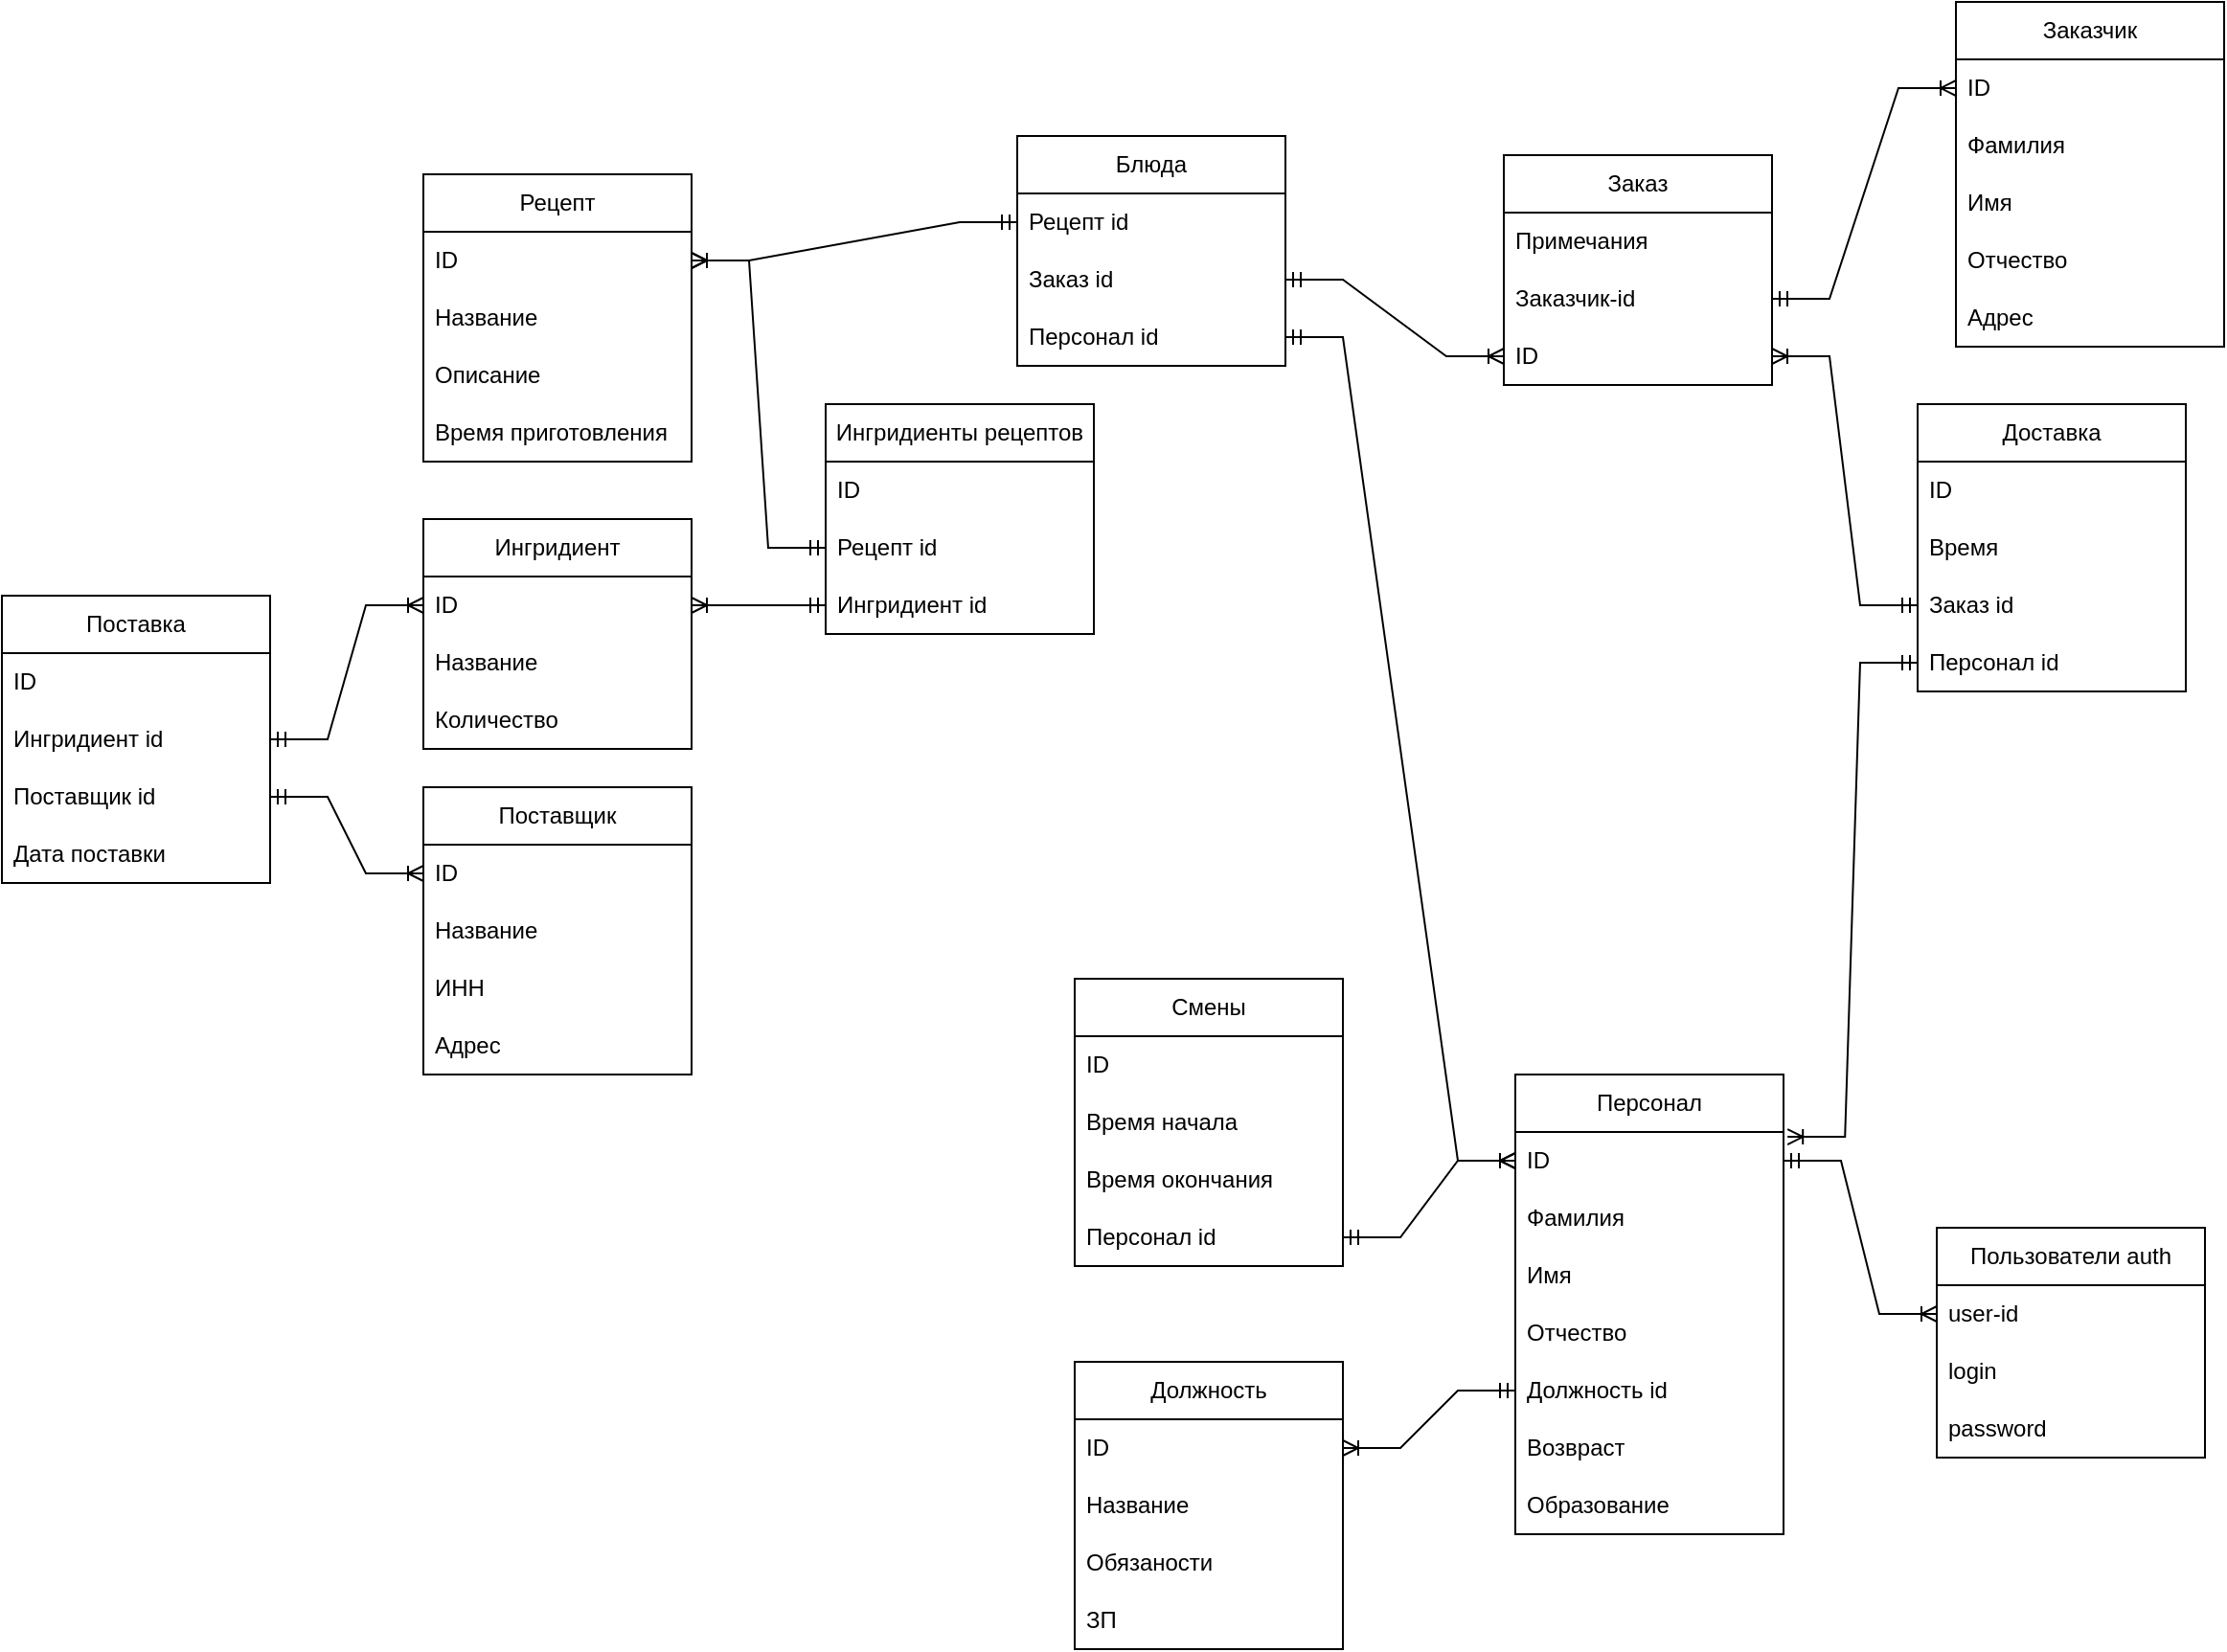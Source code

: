 <mxfile version="22.1.2" type="device">
  <diagram name="Страница — 1" id="I2LCeAQNaRZ-hfuL1vtr">
    <mxGraphModel dx="2327" dy="2068" grid="1" gridSize="10" guides="1" tooltips="1" connect="1" arrows="1" fold="1" page="1" pageScale="1" pageWidth="827" pageHeight="1169" math="0" shadow="0">
      <root>
        <mxCell id="0" />
        <mxCell id="1" parent="0" />
        <mxCell id="m6Qc-kZMCuO_sJX8oTDN-1" value="Заказ" style="swimlane;fontStyle=0;childLayout=stackLayout;horizontal=1;startSize=30;horizontalStack=0;resizeParent=1;resizeParentMax=0;resizeLast=0;collapsible=1;marginBottom=0;whiteSpace=wrap;html=1;" parent="1" vertex="1">
          <mxGeometry x="344" y="50" width="140" height="120" as="geometry" />
        </mxCell>
        <mxCell id="m6Qc-kZMCuO_sJX8oTDN-4" value="Примечания" style="text;strokeColor=none;fillColor=none;align=left;verticalAlign=middle;spacingLeft=4;spacingRight=4;overflow=hidden;points=[[0,0.5],[1,0.5]];portConstraint=eastwest;rotatable=0;whiteSpace=wrap;html=1;" parent="m6Qc-kZMCuO_sJX8oTDN-1" vertex="1">
          <mxGeometry y="30" width="140" height="30" as="geometry" />
        </mxCell>
        <mxCell id="LvUm1b1ECQ1fgXtS6db4-24" value="Заказчик-id" style="text;strokeColor=none;fillColor=none;align=left;verticalAlign=middle;spacingLeft=4;spacingRight=4;overflow=hidden;points=[[0,0.5],[1,0.5]];portConstraint=eastwest;rotatable=0;whiteSpace=wrap;html=1;" vertex="1" parent="m6Qc-kZMCuO_sJX8oTDN-1">
          <mxGeometry y="60" width="140" height="30" as="geometry" />
        </mxCell>
        <mxCell id="m6Qc-kZMCuO_sJX8oTDN-2" value="ID" style="text;strokeColor=none;fillColor=none;align=left;verticalAlign=middle;spacingLeft=4;spacingRight=4;overflow=hidden;points=[[0,0.5],[1,0.5]];portConstraint=eastwest;rotatable=0;whiteSpace=wrap;html=1;" parent="m6Qc-kZMCuO_sJX8oTDN-1" vertex="1">
          <mxGeometry y="90" width="140" height="30" as="geometry" />
        </mxCell>
        <mxCell id="m6Qc-kZMCuO_sJX8oTDN-17" value="Поставщик" style="swimlane;fontStyle=0;childLayout=stackLayout;horizontal=1;startSize=30;horizontalStack=0;resizeParent=1;resizeParentMax=0;resizeLast=0;collapsible=1;marginBottom=0;whiteSpace=wrap;html=1;" parent="1" vertex="1">
          <mxGeometry x="-220" y="380" width="140" height="150" as="geometry" />
        </mxCell>
        <mxCell id="m6Qc-kZMCuO_sJX8oTDN-18" value="ID" style="text;strokeColor=none;fillColor=none;align=left;verticalAlign=middle;spacingLeft=4;spacingRight=4;overflow=hidden;points=[[0,0.5],[1,0.5]];portConstraint=eastwest;rotatable=0;whiteSpace=wrap;html=1;" parent="m6Qc-kZMCuO_sJX8oTDN-17" vertex="1">
          <mxGeometry y="30" width="140" height="30" as="geometry" />
        </mxCell>
        <mxCell id="m6Qc-kZMCuO_sJX8oTDN-19" value="Название" style="text;strokeColor=none;fillColor=none;align=left;verticalAlign=middle;spacingLeft=4;spacingRight=4;overflow=hidden;points=[[0,0.5],[1,0.5]];portConstraint=eastwest;rotatable=0;whiteSpace=wrap;html=1;" parent="m6Qc-kZMCuO_sJX8oTDN-17" vertex="1">
          <mxGeometry y="60" width="140" height="30" as="geometry" />
        </mxCell>
        <mxCell id="m6Qc-kZMCuO_sJX8oTDN-20" value="ИНН" style="text;strokeColor=none;fillColor=none;align=left;verticalAlign=middle;spacingLeft=4;spacingRight=4;overflow=hidden;points=[[0,0.5],[1,0.5]];portConstraint=eastwest;rotatable=0;whiteSpace=wrap;html=1;" parent="m6Qc-kZMCuO_sJX8oTDN-17" vertex="1">
          <mxGeometry y="90" width="140" height="30" as="geometry" />
        </mxCell>
        <mxCell id="LvUm1b1ECQ1fgXtS6db4-13" value="Адрес" style="text;strokeColor=none;fillColor=none;align=left;verticalAlign=middle;spacingLeft=4;spacingRight=4;overflow=hidden;points=[[0,0.5],[1,0.5]];portConstraint=eastwest;rotatable=0;whiteSpace=wrap;html=1;" vertex="1" parent="m6Qc-kZMCuO_sJX8oTDN-17">
          <mxGeometry y="120" width="140" height="30" as="geometry" />
        </mxCell>
        <mxCell id="m6Qc-kZMCuO_sJX8oTDN-21" value="Рецепт" style="swimlane;fontStyle=0;childLayout=stackLayout;horizontal=1;startSize=30;horizontalStack=0;resizeParent=1;resizeParentMax=0;resizeLast=0;collapsible=1;marginBottom=0;whiteSpace=wrap;html=1;" parent="1" vertex="1">
          <mxGeometry x="-220" y="60" width="140" height="150" as="geometry" />
        </mxCell>
        <mxCell id="m6Qc-kZMCuO_sJX8oTDN-22" value="ID" style="text;strokeColor=none;fillColor=none;align=left;verticalAlign=middle;spacingLeft=4;spacingRight=4;overflow=hidden;points=[[0,0.5],[1,0.5]];portConstraint=eastwest;rotatable=0;whiteSpace=wrap;html=1;" parent="m6Qc-kZMCuO_sJX8oTDN-21" vertex="1">
          <mxGeometry y="30" width="140" height="30" as="geometry" />
        </mxCell>
        <mxCell id="m6Qc-kZMCuO_sJX8oTDN-23" value="Название" style="text;strokeColor=none;fillColor=none;align=left;verticalAlign=middle;spacingLeft=4;spacingRight=4;overflow=hidden;points=[[0,0.5],[1,0.5]];portConstraint=eastwest;rotatable=0;whiteSpace=wrap;html=1;" parent="m6Qc-kZMCuO_sJX8oTDN-21" vertex="1">
          <mxGeometry y="60" width="140" height="30" as="geometry" />
        </mxCell>
        <mxCell id="m6Qc-kZMCuO_sJX8oTDN-24" value="Описание" style="text;strokeColor=none;fillColor=none;align=left;verticalAlign=middle;spacingLeft=4;spacingRight=4;overflow=hidden;points=[[0,0.5],[1,0.5]];portConstraint=eastwest;rotatable=0;whiteSpace=wrap;html=1;" parent="m6Qc-kZMCuO_sJX8oTDN-21" vertex="1">
          <mxGeometry y="90" width="140" height="30" as="geometry" />
        </mxCell>
        <mxCell id="LvUm1b1ECQ1fgXtS6db4-38" value="Время приготовления" style="text;strokeColor=none;fillColor=none;align=left;verticalAlign=middle;spacingLeft=4;spacingRight=4;overflow=hidden;points=[[0,0.5],[1,0.5]];portConstraint=eastwest;rotatable=0;whiteSpace=wrap;html=1;" vertex="1" parent="m6Qc-kZMCuO_sJX8oTDN-21">
          <mxGeometry y="120" width="140" height="30" as="geometry" />
        </mxCell>
        <mxCell id="m6Qc-kZMCuO_sJX8oTDN-25" value="Ингридиент" style="swimlane;fontStyle=0;childLayout=stackLayout;horizontal=1;startSize=30;horizontalStack=0;resizeParent=1;resizeParentMax=0;resizeLast=0;collapsible=1;marginBottom=0;whiteSpace=wrap;html=1;" parent="1" vertex="1">
          <mxGeometry x="-220" y="240" width="140" height="120" as="geometry" />
        </mxCell>
        <mxCell id="m6Qc-kZMCuO_sJX8oTDN-26" value="ID" style="text;strokeColor=none;fillColor=none;align=left;verticalAlign=middle;spacingLeft=4;spacingRight=4;overflow=hidden;points=[[0,0.5],[1,0.5]];portConstraint=eastwest;rotatable=0;whiteSpace=wrap;html=1;" parent="m6Qc-kZMCuO_sJX8oTDN-25" vertex="1">
          <mxGeometry y="30" width="140" height="30" as="geometry" />
        </mxCell>
        <mxCell id="m6Qc-kZMCuO_sJX8oTDN-27" value="Название" style="text;strokeColor=none;fillColor=none;align=left;verticalAlign=middle;spacingLeft=4;spacingRight=4;overflow=hidden;points=[[0,0.5],[1,0.5]];portConstraint=eastwest;rotatable=0;whiteSpace=wrap;html=1;" parent="m6Qc-kZMCuO_sJX8oTDN-25" vertex="1">
          <mxGeometry y="60" width="140" height="30" as="geometry" />
        </mxCell>
        <mxCell id="LvUm1b1ECQ1fgXtS6db4-21" value="Количество" style="text;strokeColor=none;fillColor=none;align=left;verticalAlign=middle;spacingLeft=4;spacingRight=4;overflow=hidden;points=[[0,0.5],[1,0.5]];portConstraint=eastwest;rotatable=0;whiteSpace=wrap;html=1;" vertex="1" parent="m6Qc-kZMCuO_sJX8oTDN-25">
          <mxGeometry y="90" width="140" height="30" as="geometry" />
        </mxCell>
        <mxCell id="m6Qc-kZMCuO_sJX8oTDN-29" value="Доставка" style="swimlane;fontStyle=0;childLayout=stackLayout;horizontal=1;startSize=30;horizontalStack=0;resizeParent=1;resizeParentMax=0;resizeLast=0;collapsible=1;marginBottom=0;whiteSpace=wrap;html=1;" parent="1" vertex="1">
          <mxGeometry x="560" y="180" width="140" height="150" as="geometry" />
        </mxCell>
        <mxCell id="m6Qc-kZMCuO_sJX8oTDN-30" value="ID" style="text;strokeColor=none;fillColor=none;align=left;verticalAlign=middle;spacingLeft=4;spacingRight=4;overflow=hidden;points=[[0,0.5],[1,0.5]];portConstraint=eastwest;rotatable=0;whiteSpace=wrap;html=1;" parent="m6Qc-kZMCuO_sJX8oTDN-29" vertex="1">
          <mxGeometry y="30" width="140" height="30" as="geometry" />
        </mxCell>
        <mxCell id="m6Qc-kZMCuO_sJX8oTDN-31" value="Время" style="text;strokeColor=none;fillColor=none;align=left;verticalAlign=middle;spacingLeft=4;spacingRight=4;overflow=hidden;points=[[0,0.5],[1,0.5]];portConstraint=eastwest;rotatable=0;whiteSpace=wrap;html=1;" parent="m6Qc-kZMCuO_sJX8oTDN-29" vertex="1">
          <mxGeometry y="60" width="140" height="30" as="geometry" />
        </mxCell>
        <mxCell id="LvUm1b1ECQ1fgXtS6db4-31" value="Заказ id" style="text;strokeColor=none;fillColor=none;align=left;verticalAlign=middle;spacingLeft=4;spacingRight=4;overflow=hidden;points=[[0,0.5],[1,0.5]];portConstraint=eastwest;rotatable=0;whiteSpace=wrap;html=1;" vertex="1" parent="m6Qc-kZMCuO_sJX8oTDN-29">
          <mxGeometry y="90" width="140" height="30" as="geometry" />
        </mxCell>
        <mxCell id="LvUm1b1ECQ1fgXtS6db4-71" value="Персонал id" style="text;strokeColor=none;fillColor=none;align=left;verticalAlign=middle;spacingLeft=4;spacingRight=4;overflow=hidden;points=[[0,0.5],[1,0.5]];portConstraint=eastwest;rotatable=0;whiteSpace=wrap;html=1;" vertex="1" parent="m6Qc-kZMCuO_sJX8oTDN-29">
          <mxGeometry y="120" width="140" height="30" as="geometry" />
        </mxCell>
        <mxCell id="LvUm1b1ECQ1fgXtS6db4-1" value="Заказчик" style="swimlane;fontStyle=0;childLayout=stackLayout;horizontal=1;startSize=30;horizontalStack=0;resizeParent=1;resizeParentMax=0;resizeLast=0;collapsible=1;marginBottom=0;whiteSpace=wrap;html=1;" vertex="1" parent="1">
          <mxGeometry x="580" y="-30" width="140" height="180" as="geometry" />
        </mxCell>
        <mxCell id="LvUm1b1ECQ1fgXtS6db4-2" value="ID" style="text;strokeColor=none;fillColor=none;align=left;verticalAlign=middle;spacingLeft=4;spacingRight=4;overflow=hidden;points=[[0,0.5],[1,0.5]];portConstraint=eastwest;rotatable=0;whiteSpace=wrap;html=1;" vertex="1" parent="LvUm1b1ECQ1fgXtS6db4-1">
          <mxGeometry y="30" width="140" height="30" as="geometry" />
        </mxCell>
        <mxCell id="LvUm1b1ECQ1fgXtS6db4-3" value="Фамилия" style="text;strokeColor=none;fillColor=none;align=left;verticalAlign=middle;spacingLeft=4;spacingRight=4;overflow=hidden;points=[[0,0.5],[1,0.5]];portConstraint=eastwest;rotatable=0;whiteSpace=wrap;html=1;" vertex="1" parent="LvUm1b1ECQ1fgXtS6db4-1">
          <mxGeometry y="60" width="140" height="30" as="geometry" />
        </mxCell>
        <mxCell id="LvUm1b1ECQ1fgXtS6db4-4" value="Имя" style="text;strokeColor=none;fillColor=none;align=left;verticalAlign=middle;spacingLeft=4;spacingRight=4;overflow=hidden;points=[[0,0.5],[1,0.5]];portConstraint=eastwest;rotatable=0;whiteSpace=wrap;html=1;" vertex="1" parent="LvUm1b1ECQ1fgXtS6db4-1">
          <mxGeometry y="90" width="140" height="30" as="geometry" />
        </mxCell>
        <mxCell id="LvUm1b1ECQ1fgXtS6db4-5" value="Отчество" style="text;strokeColor=none;fillColor=none;align=left;verticalAlign=middle;spacingLeft=4;spacingRight=4;overflow=hidden;points=[[0,0.5],[1,0.5]];portConstraint=eastwest;rotatable=0;whiteSpace=wrap;html=1;" vertex="1" parent="LvUm1b1ECQ1fgXtS6db4-1">
          <mxGeometry y="120" width="140" height="30" as="geometry" />
        </mxCell>
        <mxCell id="LvUm1b1ECQ1fgXtS6db4-6" value="Адрес" style="text;strokeColor=none;fillColor=none;align=left;verticalAlign=middle;spacingLeft=4;spacingRight=4;overflow=hidden;points=[[0,0.5],[1,0.5]];portConstraint=eastwest;rotatable=0;whiteSpace=wrap;html=1;" vertex="1" parent="LvUm1b1ECQ1fgXtS6db4-1">
          <mxGeometry y="150" width="140" height="30" as="geometry" />
        </mxCell>
        <mxCell id="LvUm1b1ECQ1fgXtS6db4-47" value="Блюда" style="swimlane;fontStyle=0;childLayout=stackLayout;horizontal=1;startSize=30;horizontalStack=0;resizeParent=1;resizeParentMax=0;resizeLast=0;collapsible=1;marginBottom=0;whiteSpace=wrap;html=1;" vertex="1" parent="1">
          <mxGeometry x="90" y="40" width="140" height="120" as="geometry" />
        </mxCell>
        <mxCell id="LvUm1b1ECQ1fgXtS6db4-48" value="Рецепт id" style="text;strokeColor=none;fillColor=none;align=left;verticalAlign=middle;spacingLeft=4;spacingRight=4;overflow=hidden;points=[[0,0.5],[1,0.5]];portConstraint=eastwest;rotatable=0;whiteSpace=wrap;html=1;" vertex="1" parent="LvUm1b1ECQ1fgXtS6db4-47">
          <mxGeometry y="30" width="140" height="30" as="geometry" />
        </mxCell>
        <mxCell id="LvUm1b1ECQ1fgXtS6db4-49" value="Заказ id" style="text;strokeColor=none;fillColor=none;align=left;verticalAlign=middle;spacingLeft=4;spacingRight=4;overflow=hidden;points=[[0,0.5],[1,0.5]];portConstraint=eastwest;rotatable=0;whiteSpace=wrap;html=1;" vertex="1" parent="LvUm1b1ECQ1fgXtS6db4-47">
          <mxGeometry y="60" width="140" height="30" as="geometry" />
        </mxCell>
        <mxCell id="LvUm1b1ECQ1fgXtS6db4-51" value="Персонал id" style="text;strokeColor=none;fillColor=none;align=left;verticalAlign=middle;spacingLeft=4;spacingRight=4;overflow=hidden;points=[[0,0.5],[1,0.5]];portConstraint=eastwest;rotatable=0;whiteSpace=wrap;html=1;" vertex="1" parent="LvUm1b1ECQ1fgXtS6db4-47">
          <mxGeometry y="90" width="140" height="30" as="geometry" />
        </mxCell>
        <mxCell id="LvUm1b1ECQ1fgXtS6db4-52" value="Поставка" style="swimlane;fontStyle=0;childLayout=stackLayout;horizontal=1;startSize=30;horizontalStack=0;resizeParent=1;resizeParentMax=0;resizeLast=0;collapsible=1;marginBottom=0;whiteSpace=wrap;html=1;" vertex="1" parent="1">
          <mxGeometry x="-440" y="280" width="140" height="150" as="geometry" />
        </mxCell>
        <mxCell id="LvUm1b1ECQ1fgXtS6db4-53" value="ID" style="text;strokeColor=none;fillColor=none;align=left;verticalAlign=middle;spacingLeft=4;spacingRight=4;overflow=hidden;points=[[0,0.5],[1,0.5]];portConstraint=eastwest;rotatable=0;whiteSpace=wrap;html=1;" vertex="1" parent="LvUm1b1ECQ1fgXtS6db4-52">
          <mxGeometry y="30" width="140" height="30" as="geometry" />
        </mxCell>
        <mxCell id="LvUm1b1ECQ1fgXtS6db4-55" value="Ингридиент id" style="text;strokeColor=none;fillColor=none;align=left;verticalAlign=middle;spacingLeft=4;spacingRight=4;overflow=hidden;points=[[0,0.5],[1,0.5]];portConstraint=eastwest;rotatable=0;whiteSpace=wrap;html=1;" vertex="1" parent="LvUm1b1ECQ1fgXtS6db4-52">
          <mxGeometry y="60" width="140" height="30" as="geometry" />
        </mxCell>
        <mxCell id="LvUm1b1ECQ1fgXtS6db4-54" value="Поставщик id" style="text;strokeColor=none;fillColor=none;align=left;verticalAlign=middle;spacingLeft=4;spacingRight=4;overflow=hidden;points=[[0,0.5],[1,0.5]];portConstraint=eastwest;rotatable=0;whiteSpace=wrap;html=1;" vertex="1" parent="LvUm1b1ECQ1fgXtS6db4-52">
          <mxGeometry y="90" width="140" height="30" as="geometry" />
        </mxCell>
        <mxCell id="LvUm1b1ECQ1fgXtS6db4-56" value="Дата поставки" style="text;strokeColor=none;fillColor=none;align=left;verticalAlign=middle;spacingLeft=4;spacingRight=4;overflow=hidden;points=[[0,0.5],[1,0.5]];portConstraint=eastwest;rotatable=0;whiteSpace=wrap;html=1;" vertex="1" parent="LvUm1b1ECQ1fgXtS6db4-52">
          <mxGeometry y="120" width="140" height="30" as="geometry" />
        </mxCell>
        <mxCell id="LvUm1b1ECQ1fgXtS6db4-57" value="Ингридиенты рецептов" style="swimlane;fontStyle=0;childLayout=stackLayout;horizontal=1;startSize=30;horizontalStack=0;resizeParent=1;resizeParentMax=0;resizeLast=0;collapsible=1;marginBottom=0;whiteSpace=wrap;html=1;" vertex="1" parent="1">
          <mxGeometry x="-10" y="180" width="140" height="120" as="geometry" />
        </mxCell>
        <mxCell id="LvUm1b1ECQ1fgXtS6db4-58" value="ID" style="text;strokeColor=none;fillColor=none;align=left;verticalAlign=middle;spacingLeft=4;spacingRight=4;overflow=hidden;points=[[0,0.5],[1,0.5]];portConstraint=eastwest;rotatable=0;whiteSpace=wrap;html=1;" vertex="1" parent="LvUm1b1ECQ1fgXtS6db4-57">
          <mxGeometry y="30" width="140" height="30" as="geometry" />
        </mxCell>
        <mxCell id="LvUm1b1ECQ1fgXtS6db4-61" value="Рецепт id" style="text;strokeColor=none;fillColor=none;align=left;verticalAlign=middle;spacingLeft=4;spacingRight=4;overflow=hidden;points=[[0,0.5],[1,0.5]];portConstraint=eastwest;rotatable=0;whiteSpace=wrap;html=1;" vertex="1" parent="LvUm1b1ECQ1fgXtS6db4-57">
          <mxGeometry y="60" width="140" height="30" as="geometry" />
        </mxCell>
        <mxCell id="LvUm1b1ECQ1fgXtS6db4-59" value="Ингридиент id" style="text;strokeColor=none;fillColor=none;align=left;verticalAlign=middle;spacingLeft=4;spacingRight=4;overflow=hidden;points=[[0,0.5],[1,0.5]];portConstraint=eastwest;rotatable=0;whiteSpace=wrap;html=1;" vertex="1" parent="LvUm1b1ECQ1fgXtS6db4-57">
          <mxGeometry y="90" width="140" height="30" as="geometry" />
        </mxCell>
        <mxCell id="LvUm1b1ECQ1fgXtS6db4-67" value="" style="group" vertex="1" connectable="0" parent="1">
          <mxGeometry x="120" y="480" width="570" height="350" as="geometry" />
        </mxCell>
        <mxCell id="m6Qc-kZMCuO_sJX8oTDN-5" value="Персонал" style="swimlane;fontStyle=0;childLayout=stackLayout;horizontal=1;startSize=30;horizontalStack=0;resizeParent=1;resizeParentMax=0;resizeLast=0;collapsible=1;marginBottom=0;whiteSpace=wrap;html=1;" parent="LvUm1b1ECQ1fgXtS6db4-67" vertex="1">
          <mxGeometry x="230" y="50" width="140" height="240" as="geometry" />
        </mxCell>
        <mxCell id="m6Qc-kZMCuO_sJX8oTDN-6" value="ID" style="text;strokeColor=none;fillColor=none;align=left;verticalAlign=middle;spacingLeft=4;spacingRight=4;overflow=hidden;points=[[0,0.5],[1,0.5]];portConstraint=eastwest;rotatable=0;whiteSpace=wrap;html=1;" parent="m6Qc-kZMCuO_sJX8oTDN-5" vertex="1">
          <mxGeometry y="30" width="140" height="30" as="geometry" />
        </mxCell>
        <mxCell id="m6Qc-kZMCuO_sJX8oTDN-8" value="Фамилия" style="text;strokeColor=none;fillColor=none;align=left;verticalAlign=middle;spacingLeft=4;spacingRight=4;overflow=hidden;points=[[0,0.5],[1,0.5]];portConstraint=eastwest;rotatable=0;whiteSpace=wrap;html=1;" parent="m6Qc-kZMCuO_sJX8oTDN-5" vertex="1">
          <mxGeometry y="60" width="140" height="30" as="geometry" />
        </mxCell>
        <mxCell id="LvUm1b1ECQ1fgXtS6db4-14" value="Имя" style="text;strokeColor=none;fillColor=none;align=left;verticalAlign=middle;spacingLeft=4;spacingRight=4;overflow=hidden;points=[[0,0.5],[1,0.5]];portConstraint=eastwest;rotatable=0;whiteSpace=wrap;html=1;" vertex="1" parent="m6Qc-kZMCuO_sJX8oTDN-5">
          <mxGeometry y="90" width="140" height="30" as="geometry" />
        </mxCell>
        <mxCell id="LvUm1b1ECQ1fgXtS6db4-15" value="Отчество" style="text;strokeColor=none;fillColor=none;align=left;verticalAlign=middle;spacingLeft=4;spacingRight=4;overflow=hidden;points=[[0,0.5],[1,0.5]];portConstraint=eastwest;rotatable=0;whiteSpace=wrap;html=1;" vertex="1" parent="m6Qc-kZMCuO_sJX8oTDN-5">
          <mxGeometry y="120" width="140" height="30" as="geometry" />
        </mxCell>
        <mxCell id="LvUm1b1ECQ1fgXtS6db4-16" value="Должность id" style="text;strokeColor=none;fillColor=none;align=left;verticalAlign=middle;spacingLeft=4;spacingRight=4;overflow=hidden;points=[[0,0.5],[1,0.5]];portConstraint=eastwest;rotatable=0;whiteSpace=wrap;html=1;" vertex="1" parent="m6Qc-kZMCuO_sJX8oTDN-5">
          <mxGeometry y="150" width="140" height="30" as="geometry" />
        </mxCell>
        <mxCell id="LvUm1b1ECQ1fgXtS6db4-18" value="Возвраст" style="text;strokeColor=none;fillColor=none;align=left;verticalAlign=middle;spacingLeft=4;spacingRight=4;overflow=hidden;points=[[0,0.5],[1,0.5]];portConstraint=eastwest;rotatable=0;whiteSpace=wrap;html=1;" vertex="1" parent="m6Qc-kZMCuO_sJX8oTDN-5">
          <mxGeometry y="180" width="140" height="30" as="geometry" />
        </mxCell>
        <mxCell id="LvUm1b1ECQ1fgXtS6db4-19" value="Образование" style="text;strokeColor=none;fillColor=none;align=left;verticalAlign=middle;spacingLeft=4;spacingRight=4;overflow=hidden;points=[[0,0.5],[1,0.5]];portConstraint=eastwest;rotatable=0;whiteSpace=wrap;html=1;" vertex="1" parent="m6Qc-kZMCuO_sJX8oTDN-5">
          <mxGeometry y="210" width="140" height="30" as="geometry" />
        </mxCell>
        <mxCell id="m6Qc-kZMCuO_sJX8oTDN-9" value="Должность" style="swimlane;fontStyle=0;childLayout=stackLayout;horizontal=1;startSize=30;horizontalStack=0;resizeParent=1;resizeParentMax=0;resizeLast=0;collapsible=1;marginBottom=0;whiteSpace=wrap;html=1;" parent="LvUm1b1ECQ1fgXtS6db4-67" vertex="1">
          <mxGeometry y="200" width="140" height="150" as="geometry" />
        </mxCell>
        <mxCell id="m6Qc-kZMCuO_sJX8oTDN-10" value="ID" style="text;strokeColor=none;fillColor=none;align=left;verticalAlign=middle;spacingLeft=4;spacingRight=4;overflow=hidden;points=[[0,0.5],[1,0.5]];portConstraint=eastwest;rotatable=0;whiteSpace=wrap;html=1;" parent="m6Qc-kZMCuO_sJX8oTDN-9" vertex="1">
          <mxGeometry y="30" width="140" height="30" as="geometry" />
        </mxCell>
        <mxCell id="m6Qc-kZMCuO_sJX8oTDN-11" value="Название" style="text;strokeColor=none;fillColor=none;align=left;verticalAlign=middle;spacingLeft=4;spacingRight=4;overflow=hidden;points=[[0,0.5],[1,0.5]];portConstraint=eastwest;rotatable=0;whiteSpace=wrap;html=1;" parent="m6Qc-kZMCuO_sJX8oTDN-9" vertex="1">
          <mxGeometry y="60" width="140" height="30" as="geometry" />
        </mxCell>
        <mxCell id="m6Qc-kZMCuO_sJX8oTDN-12" value="Обязаности" style="text;strokeColor=none;fillColor=none;align=left;verticalAlign=middle;spacingLeft=4;spacingRight=4;overflow=hidden;points=[[0,0.5],[1,0.5]];portConstraint=eastwest;rotatable=0;whiteSpace=wrap;html=1;" parent="m6Qc-kZMCuO_sJX8oTDN-9" vertex="1">
          <mxGeometry y="90" width="140" height="30" as="geometry" />
        </mxCell>
        <mxCell id="LvUm1b1ECQ1fgXtS6db4-30" value="ЗП" style="text;strokeColor=none;fillColor=none;align=left;verticalAlign=middle;spacingLeft=4;spacingRight=4;overflow=hidden;points=[[0,0.5],[1,0.5]];portConstraint=eastwest;rotatable=0;whiteSpace=wrap;html=1;" vertex="1" parent="m6Qc-kZMCuO_sJX8oTDN-9">
          <mxGeometry y="120" width="140" height="30" as="geometry" />
        </mxCell>
        <mxCell id="m6Qc-kZMCuO_sJX8oTDN-13" value="Смены" style="swimlane;fontStyle=0;childLayout=stackLayout;horizontal=1;startSize=30;horizontalStack=0;resizeParent=1;resizeParentMax=0;resizeLast=0;collapsible=1;marginBottom=0;whiteSpace=wrap;html=1;" parent="LvUm1b1ECQ1fgXtS6db4-67" vertex="1">
          <mxGeometry width="140" height="150" as="geometry" />
        </mxCell>
        <mxCell id="m6Qc-kZMCuO_sJX8oTDN-14" value="ID" style="text;strokeColor=none;fillColor=none;align=left;verticalAlign=middle;spacingLeft=4;spacingRight=4;overflow=hidden;points=[[0,0.5],[1,0.5]];portConstraint=eastwest;rotatable=0;whiteSpace=wrap;html=1;" parent="m6Qc-kZMCuO_sJX8oTDN-13" vertex="1">
          <mxGeometry y="30" width="140" height="30" as="geometry" />
        </mxCell>
        <mxCell id="m6Qc-kZMCuO_sJX8oTDN-15" value="Время начала" style="text;strokeColor=none;fillColor=none;align=left;verticalAlign=middle;spacingLeft=4;spacingRight=4;overflow=hidden;points=[[0,0.5],[1,0.5]];portConstraint=eastwest;rotatable=0;whiteSpace=wrap;html=1;" parent="m6Qc-kZMCuO_sJX8oTDN-13" vertex="1">
          <mxGeometry y="60" width="140" height="30" as="geometry" />
        </mxCell>
        <mxCell id="m6Qc-kZMCuO_sJX8oTDN-16" value="Время окончания" style="text;strokeColor=none;fillColor=none;align=left;verticalAlign=middle;spacingLeft=4;spacingRight=4;overflow=hidden;points=[[0,0.5],[1,0.5]];portConstraint=eastwest;rotatable=0;whiteSpace=wrap;html=1;" parent="m6Qc-kZMCuO_sJX8oTDN-13" vertex="1">
          <mxGeometry y="90" width="140" height="30" as="geometry" />
        </mxCell>
        <mxCell id="LvUm1b1ECQ1fgXtS6db4-64" value="Персонал id" style="text;strokeColor=none;fillColor=none;align=left;verticalAlign=middle;spacingLeft=4;spacingRight=4;overflow=hidden;points=[[0,0.5],[1,0.5]];portConstraint=eastwest;rotatable=0;whiteSpace=wrap;html=1;" vertex="1" parent="m6Qc-kZMCuO_sJX8oTDN-13">
          <mxGeometry y="120" width="140" height="30" as="geometry" />
        </mxCell>
        <mxCell id="LvUm1b1ECQ1fgXtS6db4-7" value="Пользователи auth" style="swimlane;fontStyle=0;childLayout=stackLayout;horizontal=1;startSize=30;horizontalStack=0;resizeParent=1;resizeParentMax=0;resizeLast=0;collapsible=1;marginBottom=0;whiteSpace=wrap;html=1;" vertex="1" parent="LvUm1b1ECQ1fgXtS6db4-67">
          <mxGeometry x="450" y="130" width="140" height="120" as="geometry" />
        </mxCell>
        <mxCell id="LvUm1b1ECQ1fgXtS6db4-9" value="user-id" style="text;strokeColor=none;fillColor=none;align=left;verticalAlign=middle;spacingLeft=4;spacingRight=4;overflow=hidden;points=[[0,0.5],[1,0.5]];portConstraint=eastwest;rotatable=0;whiteSpace=wrap;html=1;" vertex="1" parent="LvUm1b1ECQ1fgXtS6db4-7">
          <mxGeometry y="30" width="140" height="30" as="geometry" />
        </mxCell>
        <mxCell id="LvUm1b1ECQ1fgXtS6db4-10" value="login" style="text;strokeColor=none;fillColor=none;align=left;verticalAlign=middle;spacingLeft=4;spacingRight=4;overflow=hidden;points=[[0,0.5],[1,0.5]];portConstraint=eastwest;rotatable=0;whiteSpace=wrap;html=1;" vertex="1" parent="LvUm1b1ECQ1fgXtS6db4-7">
          <mxGeometry y="60" width="140" height="30" as="geometry" />
        </mxCell>
        <mxCell id="LvUm1b1ECQ1fgXtS6db4-11" value="password" style="text;strokeColor=none;fillColor=none;align=left;verticalAlign=middle;spacingLeft=4;spacingRight=4;overflow=hidden;points=[[0,0.5],[1,0.5]];portConstraint=eastwest;rotatable=0;whiteSpace=wrap;html=1;" vertex="1" parent="LvUm1b1ECQ1fgXtS6db4-7">
          <mxGeometry y="90" width="140" height="30" as="geometry" />
        </mxCell>
        <mxCell id="LvUm1b1ECQ1fgXtS6db4-62" value="" style="edgeStyle=entityRelationEdgeStyle;fontSize=12;html=1;endArrow=ERoneToMany;startArrow=ERmandOne;rounded=0;entryX=0;entryY=0.5;entryDx=0;entryDy=0;exitX=1;exitY=0.5;exitDx=0;exitDy=0;" edge="1" parent="LvUm1b1ECQ1fgXtS6db4-67" source="m6Qc-kZMCuO_sJX8oTDN-6" target="LvUm1b1ECQ1fgXtS6db4-9">
          <mxGeometry width="100" height="100" relative="1" as="geometry">
            <mxPoint x="210" y="-40" as="sourcePoint" />
            <mxPoint x="310" y="-140" as="targetPoint" />
          </mxGeometry>
        </mxCell>
        <mxCell id="LvUm1b1ECQ1fgXtS6db4-63" value="" style="edgeStyle=entityRelationEdgeStyle;fontSize=12;html=1;endArrow=ERoneToMany;startArrow=ERmandOne;rounded=0;exitX=0;exitY=0.5;exitDx=0;exitDy=0;entryX=1;entryY=0.5;entryDx=0;entryDy=0;" edge="1" parent="LvUm1b1ECQ1fgXtS6db4-67" source="LvUm1b1ECQ1fgXtS6db4-16" target="m6Qc-kZMCuO_sJX8oTDN-10">
          <mxGeometry width="100" height="100" relative="1" as="geometry">
            <mxPoint x="290" y="140" as="sourcePoint" />
            <mxPoint x="390" y="40" as="targetPoint" />
          </mxGeometry>
        </mxCell>
        <mxCell id="LvUm1b1ECQ1fgXtS6db4-65" value="" style="edgeStyle=entityRelationEdgeStyle;fontSize=12;html=1;endArrow=ERoneToMany;startArrow=ERmandOne;rounded=0;entryX=0;entryY=0.5;entryDx=0;entryDy=0;exitX=1;exitY=0.5;exitDx=0;exitDy=0;" edge="1" parent="LvUm1b1ECQ1fgXtS6db4-67" source="LvUm1b1ECQ1fgXtS6db4-64" target="m6Qc-kZMCuO_sJX8oTDN-6">
          <mxGeometry width="100" height="100" relative="1" as="geometry">
            <mxPoint x="290" y="140" as="sourcePoint" />
            <mxPoint x="390" y="40" as="targetPoint" />
          </mxGeometry>
        </mxCell>
        <mxCell id="LvUm1b1ECQ1fgXtS6db4-68" value="" style="edgeStyle=entityRelationEdgeStyle;fontSize=12;html=1;endArrow=ERoneToMany;startArrow=ERmandOne;rounded=0;entryX=0;entryY=0.5;entryDx=0;entryDy=0;exitX=1;exitY=0.5;exitDx=0;exitDy=0;" edge="1" parent="1" source="LvUm1b1ECQ1fgXtS6db4-24" target="LvUm1b1ECQ1fgXtS6db4-2">
          <mxGeometry width="100" height="100" relative="1" as="geometry">
            <mxPoint x="450" y="415" as="sourcePoint" />
            <mxPoint x="560" y="245" as="targetPoint" />
          </mxGeometry>
        </mxCell>
        <mxCell id="LvUm1b1ECQ1fgXtS6db4-70" value="" style="edgeStyle=entityRelationEdgeStyle;fontSize=12;html=1;endArrow=ERoneToMany;startArrow=ERmandOne;rounded=0;exitX=0;exitY=0.5;exitDx=0;exitDy=0;entryX=1;entryY=0.5;entryDx=0;entryDy=0;" edge="1" parent="1" source="LvUm1b1ECQ1fgXtS6db4-31" target="m6Qc-kZMCuO_sJX8oTDN-2">
          <mxGeometry width="100" height="100" relative="1" as="geometry">
            <mxPoint x="510" y="465" as="sourcePoint" />
            <mxPoint x="630" y="305" as="targetPoint" />
          </mxGeometry>
        </mxCell>
        <mxCell id="LvUm1b1ECQ1fgXtS6db4-72" value="" style="edgeStyle=entityRelationEdgeStyle;fontSize=12;html=1;endArrow=ERoneToMany;startArrow=ERmandOne;rounded=0;exitX=1;exitY=0.5;exitDx=0;exitDy=0;entryX=0;entryY=0.5;entryDx=0;entryDy=0;" edge="1" parent="1" source="LvUm1b1ECQ1fgXtS6db4-54" target="m6Qc-kZMCuO_sJX8oTDN-18">
          <mxGeometry width="100" height="100" relative="1" as="geometry">
            <mxPoint x="180" y="330" as="sourcePoint" />
            <mxPoint x="140" y="300" as="targetPoint" />
          </mxGeometry>
        </mxCell>
        <mxCell id="LvUm1b1ECQ1fgXtS6db4-73" value="" style="edgeStyle=entityRelationEdgeStyle;fontSize=12;html=1;endArrow=ERoneToMany;startArrow=ERmandOne;rounded=0;exitX=1;exitY=0.5;exitDx=0;exitDy=0;entryX=0;entryY=0.5;entryDx=0;entryDy=0;" edge="1" parent="1" source="LvUm1b1ECQ1fgXtS6db4-55" target="m6Qc-kZMCuO_sJX8oTDN-26">
          <mxGeometry width="100" height="100" relative="1" as="geometry">
            <mxPoint x="180" y="330" as="sourcePoint" />
            <mxPoint x="40" y="260" as="targetPoint" />
          </mxGeometry>
        </mxCell>
        <mxCell id="LvUm1b1ECQ1fgXtS6db4-74" value="" style="edgeStyle=entityRelationEdgeStyle;fontSize=12;html=1;endArrow=ERoneToMany;startArrow=ERmandOne;rounded=0;entryX=0;entryY=0.5;entryDx=0;entryDy=0;exitX=1;exitY=0.5;exitDx=0;exitDy=0;" edge="1" parent="1" source="LvUm1b1ECQ1fgXtS6db4-49" target="m6Qc-kZMCuO_sJX8oTDN-2">
          <mxGeometry width="100" height="100" relative="1" as="geometry">
            <mxPoint x="100" y="330" as="sourcePoint" />
            <mxPoint x="200" y="230" as="targetPoint" />
          </mxGeometry>
        </mxCell>
        <mxCell id="LvUm1b1ECQ1fgXtS6db4-76" value="" style="edgeStyle=entityRelationEdgeStyle;fontSize=12;html=1;endArrow=ERoneToMany;startArrow=ERmandOne;rounded=0;entryX=1;entryY=0.5;entryDx=0;entryDy=0;exitX=0;exitY=0.5;exitDx=0;exitDy=0;" edge="1" parent="1" source="LvUm1b1ECQ1fgXtS6db4-48" target="m6Qc-kZMCuO_sJX8oTDN-22">
          <mxGeometry width="100" height="100" relative="1" as="geometry">
            <mxPoint x="100" y="330" as="sourcePoint" />
            <mxPoint x="200" y="230" as="targetPoint" />
          </mxGeometry>
        </mxCell>
        <mxCell id="LvUm1b1ECQ1fgXtS6db4-77" value="" style="edgeStyle=entityRelationEdgeStyle;fontSize=12;html=1;endArrow=ERoneToMany;startArrow=ERmandOne;rounded=0;entryX=1;entryY=0.5;entryDx=0;entryDy=0;exitX=0;exitY=0.5;exitDx=0;exitDy=0;" edge="1" parent="1" source="LvUm1b1ECQ1fgXtS6db4-61" target="m6Qc-kZMCuO_sJX8oTDN-22">
          <mxGeometry width="100" height="100" relative="1" as="geometry">
            <mxPoint x="100" y="330" as="sourcePoint" />
            <mxPoint x="200" y="230" as="targetPoint" />
          </mxGeometry>
        </mxCell>
        <mxCell id="LvUm1b1ECQ1fgXtS6db4-78" value="" style="edgeStyle=entityRelationEdgeStyle;fontSize=12;html=1;endArrow=ERoneToMany;startArrow=ERmandOne;rounded=0;entryX=1;entryY=0.5;entryDx=0;entryDy=0;exitX=0;exitY=0.5;exitDx=0;exitDy=0;" edge="1" parent="1" source="LvUm1b1ECQ1fgXtS6db4-59" target="m6Qc-kZMCuO_sJX8oTDN-26">
          <mxGeometry width="100" height="100" relative="1" as="geometry">
            <mxPoint x="100" y="330" as="sourcePoint" />
            <mxPoint x="200" y="230" as="targetPoint" />
          </mxGeometry>
        </mxCell>
        <mxCell id="LvUm1b1ECQ1fgXtS6db4-79" value="" style="edgeStyle=entityRelationEdgeStyle;fontSize=12;html=1;endArrow=ERoneToMany;startArrow=ERmandOne;rounded=0;entryX=0;entryY=0.5;entryDx=0;entryDy=0;exitX=1;exitY=0.5;exitDx=0;exitDy=0;" edge="1" parent="1" source="LvUm1b1ECQ1fgXtS6db4-51" target="m6Qc-kZMCuO_sJX8oTDN-6">
          <mxGeometry width="100" height="100" relative="1" as="geometry">
            <mxPoint x="270" y="500" as="sourcePoint" />
            <mxPoint x="370" y="400" as="targetPoint" />
          </mxGeometry>
        </mxCell>
        <mxCell id="LvUm1b1ECQ1fgXtS6db4-80" value="" style="edgeStyle=entityRelationEdgeStyle;fontSize=12;html=1;endArrow=ERoneToMany;startArrow=ERmandOne;rounded=0;entryX=1.015;entryY=0.085;entryDx=0;entryDy=0;exitX=0;exitY=0.5;exitDx=0;exitDy=0;entryPerimeter=0;" edge="1" parent="1" source="LvUm1b1ECQ1fgXtS6db4-71" target="m6Qc-kZMCuO_sJX8oTDN-6">
          <mxGeometry width="100" height="100" relative="1" as="geometry">
            <mxPoint x="270" y="500" as="sourcePoint" />
            <mxPoint x="370" y="400" as="targetPoint" />
            <Array as="points">
              <mxPoint x="340" y="420" />
            </Array>
          </mxGeometry>
        </mxCell>
      </root>
    </mxGraphModel>
  </diagram>
</mxfile>
